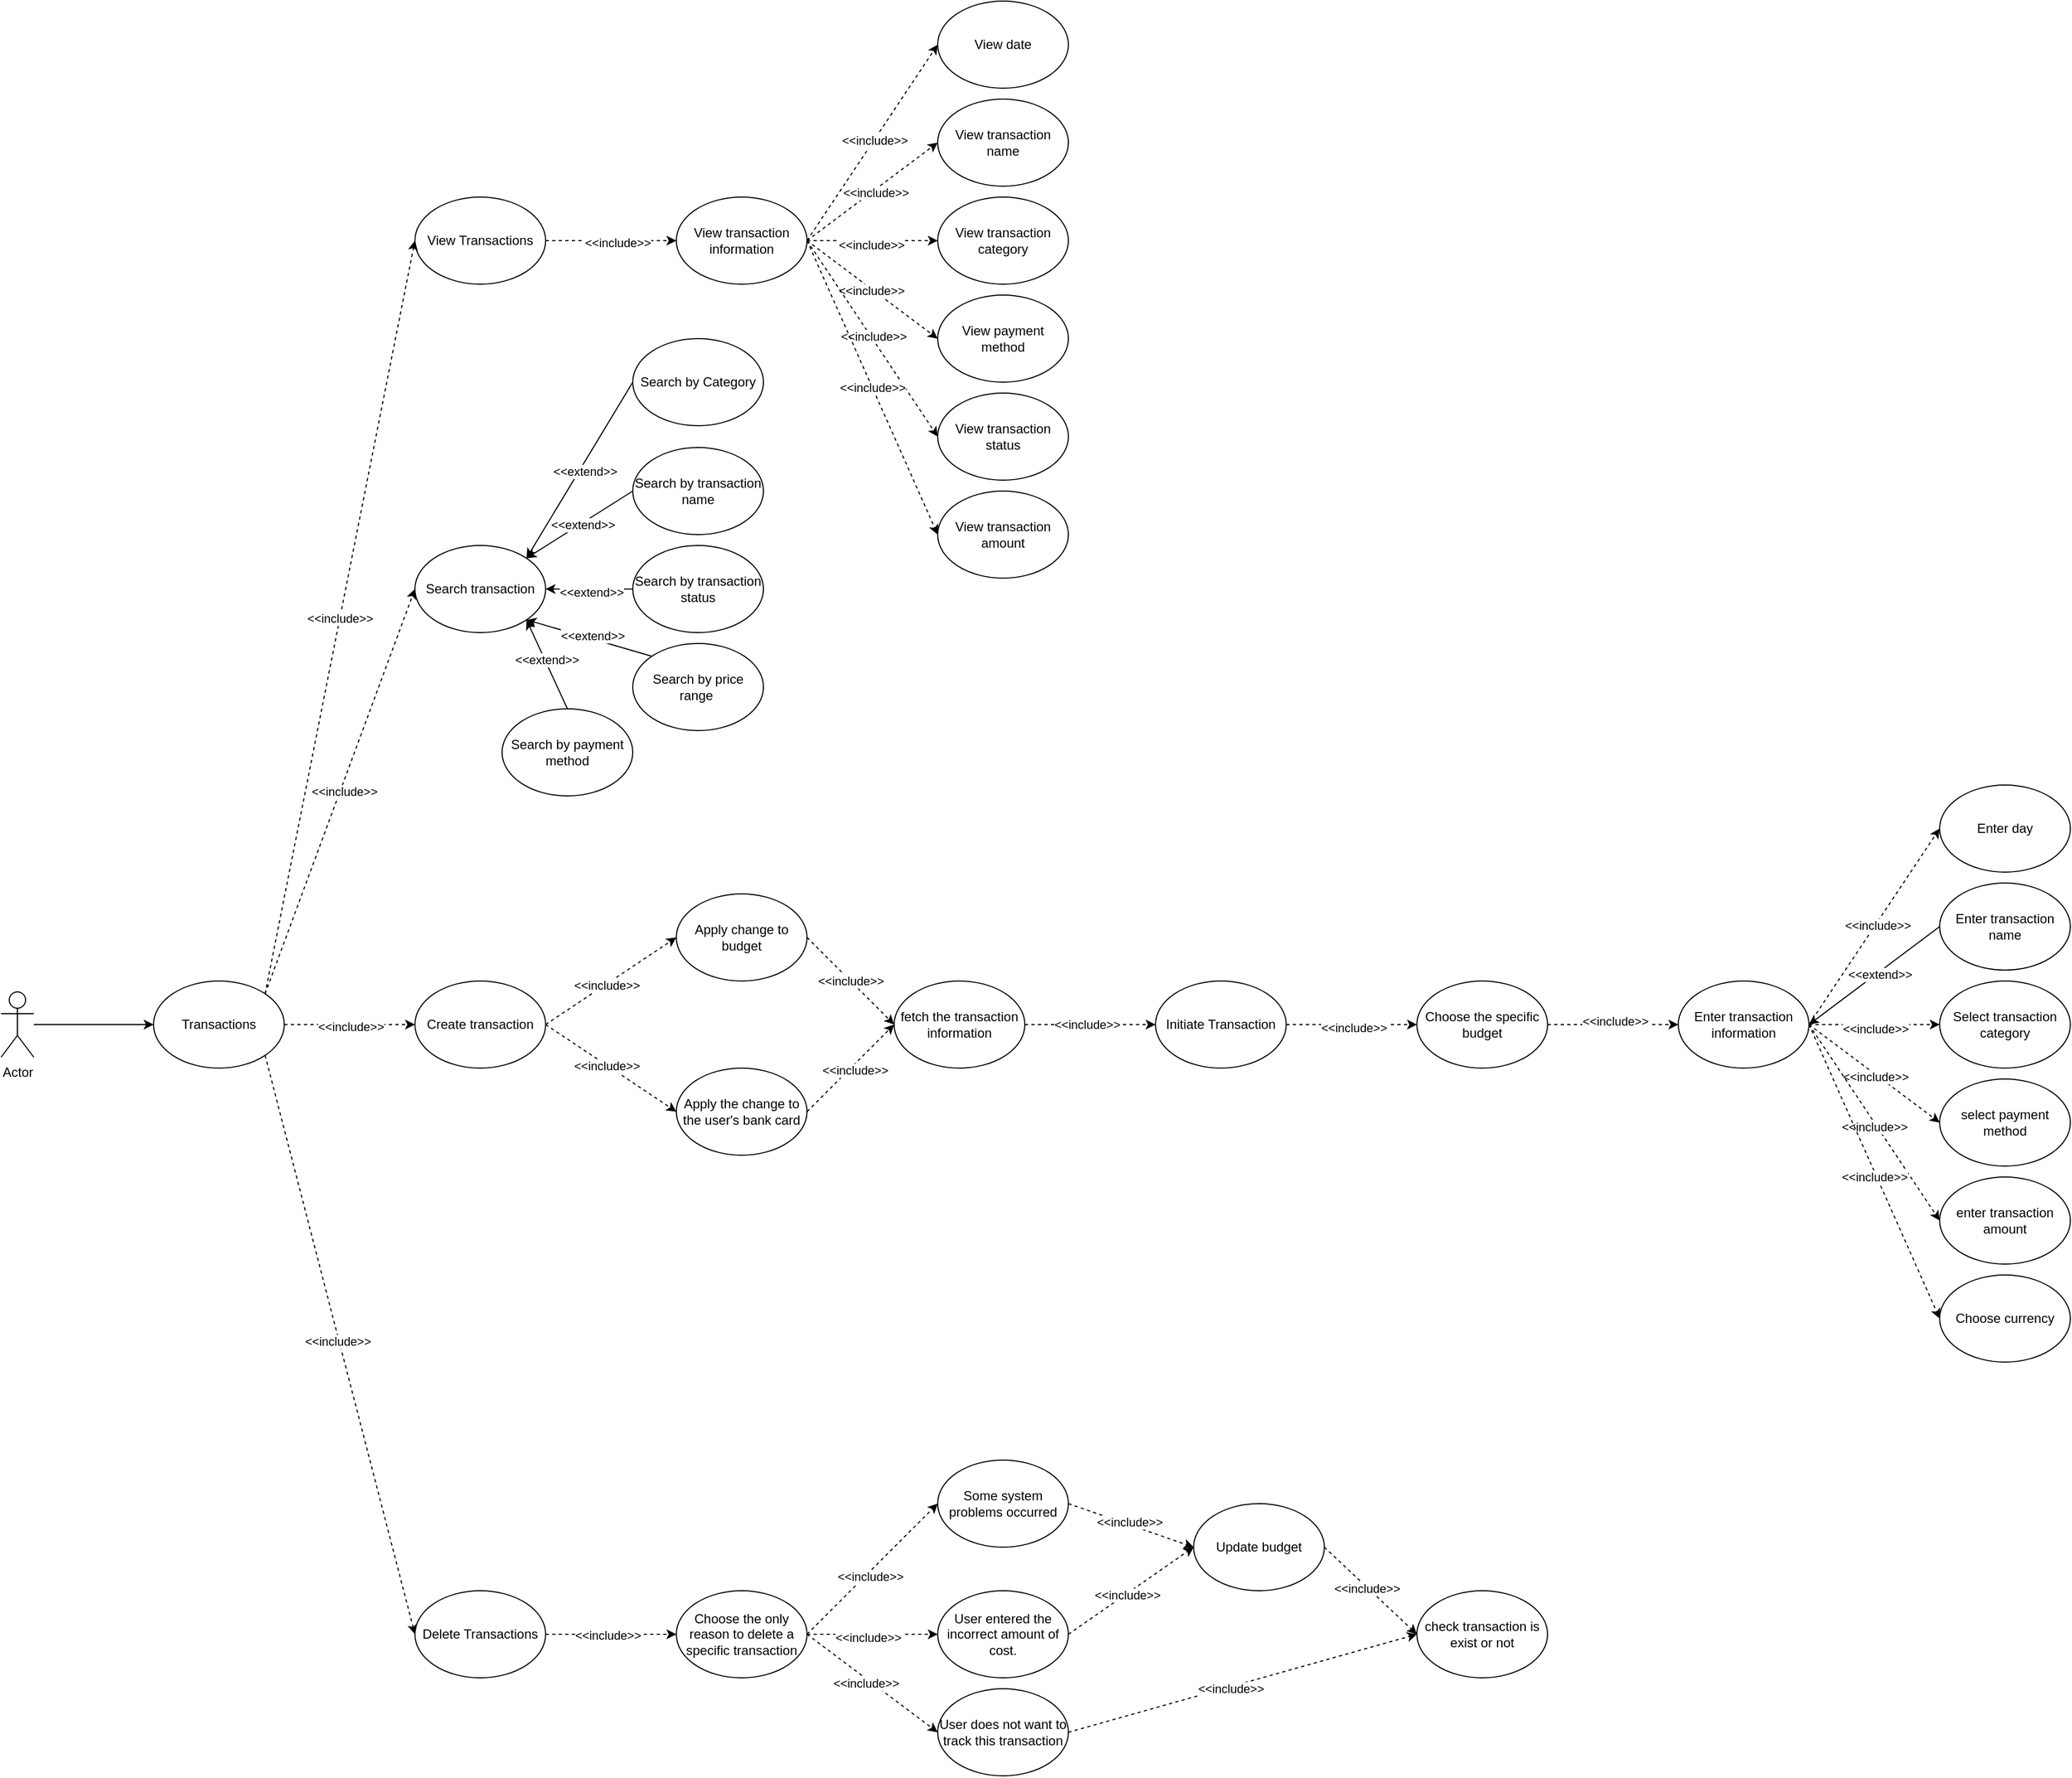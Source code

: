 <mxfile version="26.2.8">
  <diagram name="Page-1" id="I63eQs1ZGegEmC_DcIR5">
    <mxGraphModel dx="2960" dy="2631" grid="1" gridSize="10" guides="1" tooltips="1" connect="1" arrows="1" fold="1" page="1" pageScale="1" pageWidth="850" pageHeight="1100" math="0" shadow="0">
      <root>
        <mxCell id="0" />
        <mxCell id="1" parent="0" />
        <mxCell id="CD2pwI9OwR-Pnxx260fM-1" value="Actor" style="shape=umlActor;verticalLabelPosition=bottom;verticalAlign=top;html=1;outlineConnect=0;" vertex="1" parent="1">
          <mxGeometry x="60" y="570" width="30" height="60" as="geometry" />
        </mxCell>
        <mxCell id="CD2pwI9OwR-Pnxx260fM-124" style="edgeStyle=orthogonalEdgeStyle;rounded=0;orthogonalLoop=1;jettySize=auto;html=1;exitX=1;exitY=0.5;exitDx=0;exitDy=0;entryX=0;entryY=0.5;entryDx=0;entryDy=0;dashed=1;" edge="1" parent="1" source="CD2pwI9OwR-Pnxx260fM-2" target="CD2pwI9OwR-Pnxx260fM-122">
          <mxGeometry relative="1" as="geometry" />
        </mxCell>
        <mxCell id="CD2pwI9OwR-Pnxx260fM-125" value="&amp;lt;&amp;lt;include&amp;gt;&amp;gt;" style="edgeLabel;html=1;align=center;verticalAlign=middle;resizable=0;points=[];" vertex="1" connectable="0" parent="CD2pwI9OwR-Pnxx260fM-124">
          <mxGeometry x="0.009" y="-2" relative="1" as="geometry">
            <mxPoint as="offset" />
          </mxGeometry>
        </mxCell>
        <mxCell id="CD2pwI9OwR-Pnxx260fM-2" value="Transactions" style="ellipse;whiteSpace=wrap;html=1;" vertex="1" parent="1">
          <mxGeometry x="200" y="560" width="120" height="80" as="geometry" />
        </mxCell>
        <mxCell id="CD2pwI9OwR-Pnxx260fM-3" value="" style="endArrow=classic;html=1;rounded=0;entryX=0;entryY=0.5;entryDx=0;entryDy=0;" edge="1" parent="1" source="CD2pwI9OwR-Pnxx260fM-1" target="CD2pwI9OwR-Pnxx260fM-2">
          <mxGeometry width="50" height="50" relative="1" as="geometry">
            <mxPoint x="400" y="370" as="sourcePoint" />
            <mxPoint x="450" y="320" as="targetPoint" />
          </mxGeometry>
        </mxCell>
        <mxCell id="CD2pwI9OwR-Pnxx260fM-40" style="edgeStyle=orthogonalEdgeStyle;rounded=0;orthogonalLoop=1;jettySize=auto;html=1;exitX=1;exitY=0.5;exitDx=0;exitDy=0;dashed=1;entryX=0;entryY=0.5;entryDx=0;entryDy=0;" edge="1" parent="1" source="CD2pwI9OwR-Pnxx260fM-4" target="CD2pwI9OwR-Pnxx260fM-126">
          <mxGeometry relative="1" as="geometry">
            <mxPoint x="1360" y="600" as="targetPoint" />
          </mxGeometry>
        </mxCell>
        <mxCell id="CD2pwI9OwR-Pnxx260fM-41" value="&amp;lt;&amp;lt;include&amp;gt;&amp;gt;" style="edgeLabel;html=1;align=center;verticalAlign=middle;resizable=0;points=[];" vertex="1" connectable="0" parent="CD2pwI9OwR-Pnxx260fM-40">
          <mxGeometry x="0.023" y="-3" relative="1" as="geometry">
            <mxPoint as="offset" />
          </mxGeometry>
        </mxCell>
        <mxCell id="CD2pwI9OwR-Pnxx260fM-4" value="Initiate Transaction" style="ellipse;whiteSpace=wrap;html=1;" vertex="1" parent="1">
          <mxGeometry x="1120" y="560" width="120" height="80" as="geometry" />
        </mxCell>
        <mxCell id="CD2pwI9OwR-Pnxx260fM-14" style="edgeStyle=orthogonalEdgeStyle;rounded=0;orthogonalLoop=1;jettySize=auto;html=1;entryX=0;entryY=0.5;entryDx=0;entryDy=0;dashed=1;" edge="1" parent="1" source="CD2pwI9OwR-Pnxx260fM-5" target="CD2pwI9OwR-Pnxx260fM-13">
          <mxGeometry relative="1" as="geometry" />
        </mxCell>
        <mxCell id="CD2pwI9OwR-Pnxx260fM-15" value="&amp;lt;&amp;lt;include&amp;gt;&amp;gt;" style="edgeLabel;html=1;align=center;verticalAlign=middle;resizable=0;points=[];" vertex="1" connectable="0" parent="CD2pwI9OwR-Pnxx260fM-14">
          <mxGeometry x="0.09" y="-2" relative="1" as="geometry">
            <mxPoint as="offset" />
          </mxGeometry>
        </mxCell>
        <mxCell id="CD2pwI9OwR-Pnxx260fM-5" value="View Transactions" style="ellipse;whiteSpace=wrap;html=1;" vertex="1" parent="1">
          <mxGeometry x="440" y="-160" width="120" height="80" as="geometry" />
        </mxCell>
        <mxCell id="CD2pwI9OwR-Pnxx260fM-65" style="edgeStyle=orthogonalEdgeStyle;rounded=0;orthogonalLoop=1;jettySize=auto;html=1;exitX=1;exitY=0.5;exitDx=0;exitDy=0;entryX=0;entryY=0.5;entryDx=0;entryDy=0;dashed=1;" edge="1" parent="1" source="CD2pwI9OwR-Pnxx260fM-6" target="CD2pwI9OwR-Pnxx260fM-64">
          <mxGeometry relative="1" as="geometry" />
        </mxCell>
        <mxCell id="CD2pwI9OwR-Pnxx260fM-66" value="&amp;lt;&amp;lt;include&amp;gt;&amp;gt;" style="edgeLabel;html=1;align=center;verticalAlign=middle;resizable=0;points=[];" vertex="1" connectable="0" parent="CD2pwI9OwR-Pnxx260fM-65">
          <mxGeometry x="-0.047" y="-1" relative="1" as="geometry">
            <mxPoint as="offset" />
          </mxGeometry>
        </mxCell>
        <mxCell id="CD2pwI9OwR-Pnxx260fM-6" value="Delete Transactions" style="ellipse;whiteSpace=wrap;html=1;" vertex="1" parent="1">
          <mxGeometry x="440" y="1120" width="120" height="80" as="geometry" />
        </mxCell>
        <mxCell id="CD2pwI9OwR-Pnxx260fM-7" value="" style="endArrow=classic;html=1;rounded=0;exitX=1;exitY=0;exitDx=0;exitDy=0;entryX=0;entryY=0.5;entryDx=0;entryDy=0;dashed=1;" edge="1" parent="1" source="CD2pwI9OwR-Pnxx260fM-2" target="CD2pwI9OwR-Pnxx260fM-5">
          <mxGeometry width="50" height="50" relative="1" as="geometry">
            <mxPoint x="400" y="300" as="sourcePoint" />
            <mxPoint x="450" y="250" as="targetPoint" />
          </mxGeometry>
        </mxCell>
        <mxCell id="CD2pwI9OwR-Pnxx260fM-10" value="&amp;lt;&amp;lt;include&amp;gt;&amp;gt;" style="edgeLabel;html=1;align=center;verticalAlign=middle;resizable=0;points=[];" vertex="1" connectable="0" parent="CD2pwI9OwR-Pnxx260fM-7">
          <mxGeometry x="-0.003" relative="1" as="geometry">
            <mxPoint as="offset" />
          </mxGeometry>
        </mxCell>
        <mxCell id="CD2pwI9OwR-Pnxx260fM-9" value="" style="endArrow=classic;html=1;rounded=0;exitX=1;exitY=1;exitDx=0;exitDy=0;entryX=0;entryY=0.5;entryDx=0;entryDy=0;dashed=1;" edge="1" parent="1" source="CD2pwI9OwR-Pnxx260fM-2" target="CD2pwI9OwR-Pnxx260fM-6">
          <mxGeometry width="50" height="50" relative="1" as="geometry">
            <mxPoint x="400" y="300" as="sourcePoint" />
            <mxPoint x="450" y="250" as="targetPoint" />
          </mxGeometry>
        </mxCell>
        <mxCell id="CD2pwI9OwR-Pnxx260fM-12" value="&amp;lt;&amp;lt;include&amp;gt;&amp;gt;" style="edgeLabel;html=1;align=center;verticalAlign=middle;resizable=0;points=[];" vertex="1" connectable="0" parent="CD2pwI9OwR-Pnxx260fM-9">
          <mxGeometry x="-0.015" y="-1" relative="1" as="geometry">
            <mxPoint as="offset" />
          </mxGeometry>
        </mxCell>
        <mxCell id="CD2pwI9OwR-Pnxx260fM-13" value="View transaction information" style="ellipse;whiteSpace=wrap;html=1;" vertex="1" parent="1">
          <mxGeometry x="680" y="-160" width="120" height="80" as="geometry" />
        </mxCell>
        <mxCell id="CD2pwI9OwR-Pnxx260fM-16" value="View date" style="ellipse;whiteSpace=wrap;html=1;" vertex="1" parent="1">
          <mxGeometry x="920" y="-340" width="120" height="80" as="geometry" />
        </mxCell>
        <mxCell id="CD2pwI9OwR-Pnxx260fM-17" value="View transaction name" style="ellipse;whiteSpace=wrap;html=1;" vertex="1" parent="1">
          <mxGeometry x="920" y="-250" width="120" height="80" as="geometry" />
        </mxCell>
        <mxCell id="CD2pwI9OwR-Pnxx260fM-18" value="View transaction category" style="ellipse;whiteSpace=wrap;html=1;" vertex="1" parent="1">
          <mxGeometry x="920" y="-160" width="120" height="80" as="geometry" />
        </mxCell>
        <mxCell id="CD2pwI9OwR-Pnxx260fM-19" value="View payment method" style="ellipse;whiteSpace=wrap;html=1;" vertex="1" parent="1">
          <mxGeometry x="920" y="-70" width="120" height="80" as="geometry" />
        </mxCell>
        <mxCell id="CD2pwI9OwR-Pnxx260fM-20" value="View transaction status" style="ellipse;whiteSpace=wrap;html=1;" vertex="1" parent="1">
          <mxGeometry x="920" y="20" width="120" height="80" as="geometry" />
        </mxCell>
        <mxCell id="CD2pwI9OwR-Pnxx260fM-21" value="View transaction amount" style="ellipse;whiteSpace=wrap;html=1;" vertex="1" parent="1">
          <mxGeometry x="920" y="110" width="120" height="80" as="geometry" />
        </mxCell>
        <mxCell id="CD2pwI9OwR-Pnxx260fM-22" value="" style="endArrow=classic;html=1;rounded=0;exitX=1;exitY=0.5;exitDx=0;exitDy=0;entryX=0;entryY=0.5;entryDx=0;entryDy=0;dashed=1;" edge="1" parent="1" source="CD2pwI9OwR-Pnxx260fM-13" target="CD2pwI9OwR-Pnxx260fM-16">
          <mxGeometry width="50" height="50" relative="1" as="geometry">
            <mxPoint x="800" y="100" as="sourcePoint" />
            <mxPoint x="850" y="50" as="targetPoint" />
          </mxGeometry>
        </mxCell>
        <mxCell id="CD2pwI9OwR-Pnxx260fM-32" value="&amp;lt;&amp;lt;include&amp;gt;&amp;gt;" style="edgeLabel;html=1;align=center;verticalAlign=middle;resizable=0;points=[];" vertex="1" connectable="0" parent="CD2pwI9OwR-Pnxx260fM-22">
          <mxGeometry x="0.027" relative="1" as="geometry">
            <mxPoint as="offset" />
          </mxGeometry>
        </mxCell>
        <mxCell id="CD2pwI9OwR-Pnxx260fM-23" value="" style="endArrow=classic;html=1;rounded=0;exitX=1;exitY=0.5;exitDx=0;exitDy=0;entryX=0;entryY=0.5;entryDx=0;entryDy=0;dashed=1;" edge="1" parent="1" source="CD2pwI9OwR-Pnxx260fM-13" target="CD2pwI9OwR-Pnxx260fM-17">
          <mxGeometry width="50" height="50" relative="1" as="geometry">
            <mxPoint x="800" y="160" as="sourcePoint" />
            <mxPoint x="850" y="110" as="targetPoint" />
          </mxGeometry>
        </mxCell>
        <mxCell id="CD2pwI9OwR-Pnxx260fM-33" value="&amp;lt;&amp;lt;include&amp;gt;&amp;gt;" style="edgeLabel;html=1;align=center;verticalAlign=middle;resizable=0;points=[];" vertex="1" connectable="0" parent="CD2pwI9OwR-Pnxx260fM-23">
          <mxGeometry x="0.034" y="-3" relative="1" as="geometry">
            <mxPoint x="-1" as="offset" />
          </mxGeometry>
        </mxCell>
        <mxCell id="CD2pwI9OwR-Pnxx260fM-25" value="" style="endArrow=classic;html=1;rounded=0;exitX=1;exitY=0.5;exitDx=0;exitDy=0;entryX=0;entryY=0.5;entryDx=0;entryDy=0;dashed=1;" edge="1" parent="1" source="CD2pwI9OwR-Pnxx260fM-13" target="CD2pwI9OwR-Pnxx260fM-18">
          <mxGeometry width="50" height="50" relative="1" as="geometry">
            <mxPoint x="800" y="160" as="sourcePoint" />
            <mxPoint x="850" y="110" as="targetPoint" />
          </mxGeometry>
        </mxCell>
        <mxCell id="CD2pwI9OwR-Pnxx260fM-34" value="&amp;lt;&amp;lt;include&amp;gt;&amp;gt;" style="edgeLabel;html=1;align=center;verticalAlign=middle;resizable=0;points=[];" vertex="1" connectable="0" parent="CD2pwI9OwR-Pnxx260fM-25">
          <mxGeometry x="-0.023" y="-4" relative="1" as="geometry">
            <mxPoint as="offset" />
          </mxGeometry>
        </mxCell>
        <mxCell id="CD2pwI9OwR-Pnxx260fM-27" value="" style="endArrow=classic;html=1;rounded=0;exitX=1;exitY=0.5;exitDx=0;exitDy=0;entryX=0;entryY=0.5;entryDx=0;entryDy=0;dashed=1;" edge="1" parent="1" source="CD2pwI9OwR-Pnxx260fM-13" target="CD2pwI9OwR-Pnxx260fM-19">
          <mxGeometry width="50" height="50" relative="1" as="geometry">
            <mxPoint x="800" y="160" as="sourcePoint" />
            <mxPoint x="850" y="110" as="targetPoint" />
          </mxGeometry>
        </mxCell>
        <mxCell id="CD2pwI9OwR-Pnxx260fM-35" value="&amp;lt;&amp;lt;include&amp;gt;&amp;gt;" style="edgeLabel;html=1;align=center;verticalAlign=middle;resizable=0;points=[];" vertex="1" connectable="0" parent="CD2pwI9OwR-Pnxx260fM-27">
          <mxGeometry x="0.009" y="-2" relative="1" as="geometry">
            <mxPoint y="-1" as="offset" />
          </mxGeometry>
        </mxCell>
        <mxCell id="CD2pwI9OwR-Pnxx260fM-29" value="" style="endArrow=classic;html=1;rounded=0;exitX=1;exitY=0.5;exitDx=0;exitDy=0;entryX=0;entryY=0.5;entryDx=0;entryDy=0;dashed=1;" edge="1" parent="1" source="CD2pwI9OwR-Pnxx260fM-13" target="CD2pwI9OwR-Pnxx260fM-20">
          <mxGeometry width="50" height="50" relative="1" as="geometry">
            <mxPoint x="800" y="160" as="sourcePoint" />
            <mxPoint x="850" y="110" as="targetPoint" />
          </mxGeometry>
        </mxCell>
        <mxCell id="CD2pwI9OwR-Pnxx260fM-36" value="&amp;lt;&amp;lt;include&amp;gt;&amp;gt;" style="edgeLabel;html=1;align=center;verticalAlign=middle;resizable=0;points=[];" vertex="1" connectable="0" parent="CD2pwI9OwR-Pnxx260fM-29">
          <mxGeometry x="-0.015" y="2" relative="1" as="geometry">
            <mxPoint as="offset" />
          </mxGeometry>
        </mxCell>
        <mxCell id="CD2pwI9OwR-Pnxx260fM-31" value="" style="endArrow=classic;html=1;rounded=0;exitX=1;exitY=0.5;exitDx=0;exitDy=0;entryX=0;entryY=0.5;entryDx=0;entryDy=0;dashed=1;" edge="1" parent="1" source="CD2pwI9OwR-Pnxx260fM-13" target="CD2pwI9OwR-Pnxx260fM-21">
          <mxGeometry width="50" height="50" relative="1" as="geometry">
            <mxPoint x="800" y="160" as="sourcePoint" />
            <mxPoint x="850" y="110" as="targetPoint" />
          </mxGeometry>
        </mxCell>
        <mxCell id="CD2pwI9OwR-Pnxx260fM-37" value="&amp;lt;&amp;lt;include&amp;gt;&amp;gt;" style="edgeLabel;html=1;align=center;verticalAlign=middle;resizable=0;points=[];" vertex="1" connectable="0" parent="CD2pwI9OwR-Pnxx260fM-31">
          <mxGeometry x="-0.004" relative="1" as="geometry">
            <mxPoint as="offset" />
          </mxGeometry>
        </mxCell>
        <mxCell id="CD2pwI9OwR-Pnxx260fM-48" style="edgeStyle=orthogonalEdgeStyle;rounded=0;orthogonalLoop=1;jettySize=auto;html=1;exitX=1;exitY=0.5;exitDx=0;exitDy=0;entryX=0;entryY=0.5;entryDx=0;entryDy=0;dashed=1;" edge="1" parent="1" source="CD2pwI9OwR-Pnxx260fM-39" target="CD2pwI9OwR-Pnxx260fM-44">
          <mxGeometry relative="1" as="geometry" />
        </mxCell>
        <mxCell id="CD2pwI9OwR-Pnxx260fM-49" value="&amp;lt;&amp;lt;include&amp;gt;&amp;gt;" style="edgeLabel;html=1;align=center;verticalAlign=middle;resizable=0;points=[];" vertex="1" connectable="0" parent="CD2pwI9OwR-Pnxx260fM-48">
          <mxGeometry x="0.02" y="-4" relative="1" as="geometry">
            <mxPoint as="offset" />
          </mxGeometry>
        </mxCell>
        <mxCell id="CD2pwI9OwR-Pnxx260fM-39" value="Enter transaction information" style="ellipse;whiteSpace=wrap;html=1;" vertex="1" parent="1">
          <mxGeometry x="1600" y="560" width="120" height="80" as="geometry" />
        </mxCell>
        <mxCell id="CD2pwI9OwR-Pnxx260fM-42" value="Enter day" style="ellipse;whiteSpace=wrap;html=1;" vertex="1" parent="1">
          <mxGeometry x="1840" y="380" width="120" height="80" as="geometry" />
        </mxCell>
        <mxCell id="CD2pwI9OwR-Pnxx260fM-43" value="Enter transaction name" style="ellipse;whiteSpace=wrap;html=1;" vertex="1" parent="1">
          <mxGeometry x="1840" y="470" width="120" height="80" as="geometry" />
        </mxCell>
        <mxCell id="CD2pwI9OwR-Pnxx260fM-44" value="Select transaction category" style="ellipse;whiteSpace=wrap;html=1;" vertex="1" parent="1">
          <mxGeometry x="1840" y="560" width="120" height="80" as="geometry" />
        </mxCell>
        <mxCell id="CD2pwI9OwR-Pnxx260fM-45" value="select payment method" style="ellipse;whiteSpace=wrap;html=1;" vertex="1" parent="1">
          <mxGeometry x="1840" y="650" width="120" height="80" as="geometry" />
        </mxCell>
        <mxCell id="CD2pwI9OwR-Pnxx260fM-46" value="enter transaction amount" style="ellipse;whiteSpace=wrap;html=1;" vertex="1" parent="1">
          <mxGeometry x="1840" y="740" width="120" height="80" as="geometry" />
        </mxCell>
        <mxCell id="CD2pwI9OwR-Pnxx260fM-47" value="Choose currency" style="ellipse;whiteSpace=wrap;html=1;" vertex="1" parent="1">
          <mxGeometry x="1840" y="830" width="120" height="80" as="geometry" />
        </mxCell>
        <mxCell id="CD2pwI9OwR-Pnxx260fM-50" value="" style="endArrow=classic;html=1;rounded=0;exitX=1;exitY=0.5;exitDx=0;exitDy=0;entryX=0;entryY=0.5;entryDx=0;entryDy=0;dashed=1;" edge="1" parent="1" source="CD2pwI9OwR-Pnxx260fM-39" target="CD2pwI9OwR-Pnxx260fM-42">
          <mxGeometry width="50" height="50" relative="1" as="geometry">
            <mxPoint x="1490" y="580" as="sourcePoint" />
            <mxPoint x="1540" y="530" as="targetPoint" />
          </mxGeometry>
        </mxCell>
        <mxCell id="CD2pwI9OwR-Pnxx260fM-51" value="&amp;lt;&amp;lt;include&amp;gt;&amp;gt;" style="edgeLabel;html=1;align=center;verticalAlign=middle;resizable=0;points=[];" vertex="1" connectable="0" parent="CD2pwI9OwR-Pnxx260fM-50">
          <mxGeometry x="0.027" y="-2" relative="1" as="geometry">
            <mxPoint as="offset" />
          </mxGeometry>
        </mxCell>
        <mxCell id="CD2pwI9OwR-Pnxx260fM-55" value="" style="endArrow=classic;html=1;rounded=0;exitX=1;exitY=0.5;exitDx=0;exitDy=0;entryX=0;entryY=0.5;entryDx=0;entryDy=0;dashed=1;" edge="1" parent="1" source="CD2pwI9OwR-Pnxx260fM-39" target="CD2pwI9OwR-Pnxx260fM-45">
          <mxGeometry width="50" height="50" relative="1" as="geometry">
            <mxPoint x="1730" y="610" as="sourcePoint" />
            <mxPoint x="1850" y="430" as="targetPoint" />
          </mxGeometry>
        </mxCell>
        <mxCell id="CD2pwI9OwR-Pnxx260fM-56" value="&amp;lt;&amp;lt;include&amp;gt;&amp;gt;" style="edgeLabel;html=1;align=center;verticalAlign=middle;resizable=0;points=[];" vertex="1" connectable="0" parent="CD2pwI9OwR-Pnxx260fM-55">
          <mxGeometry x="0.027" y="-2" relative="1" as="geometry">
            <mxPoint as="offset" />
          </mxGeometry>
        </mxCell>
        <mxCell id="CD2pwI9OwR-Pnxx260fM-57" value="" style="endArrow=classic;html=1;rounded=0;exitX=1;exitY=0.5;exitDx=0;exitDy=0;entryX=0;entryY=0.5;entryDx=0;entryDy=0;dashed=1;" edge="1" parent="1" source="CD2pwI9OwR-Pnxx260fM-39" target="CD2pwI9OwR-Pnxx260fM-46">
          <mxGeometry width="50" height="50" relative="1" as="geometry">
            <mxPoint x="1630" y="610" as="sourcePoint" />
            <mxPoint x="1750" y="430" as="targetPoint" />
          </mxGeometry>
        </mxCell>
        <mxCell id="CD2pwI9OwR-Pnxx260fM-58" value="&amp;lt;&amp;lt;include&amp;gt;&amp;gt;" style="edgeLabel;html=1;align=center;verticalAlign=middle;resizable=0;points=[];" vertex="1" connectable="0" parent="CD2pwI9OwR-Pnxx260fM-57">
          <mxGeometry x="0.027" y="-2" relative="1" as="geometry">
            <mxPoint as="offset" />
          </mxGeometry>
        </mxCell>
        <mxCell id="CD2pwI9OwR-Pnxx260fM-59" value="" style="endArrow=classic;html=1;rounded=0;exitX=1;exitY=0.5;exitDx=0;exitDy=0;entryX=0;entryY=0.5;entryDx=0;entryDy=0;dashed=1;" edge="1" parent="1" source="CD2pwI9OwR-Pnxx260fM-39" target="CD2pwI9OwR-Pnxx260fM-47">
          <mxGeometry width="50" height="50" relative="1" as="geometry">
            <mxPoint x="1750" y="630" as="sourcePoint" />
            <mxPoint x="1870" y="450" as="targetPoint" />
          </mxGeometry>
        </mxCell>
        <mxCell id="CD2pwI9OwR-Pnxx260fM-60" value="&amp;lt;&amp;lt;include&amp;gt;&amp;gt;" style="edgeLabel;html=1;align=center;verticalAlign=middle;resizable=0;points=[];" vertex="1" connectable="0" parent="CD2pwI9OwR-Pnxx260fM-59">
          <mxGeometry x="0.027" y="-2" relative="1" as="geometry">
            <mxPoint as="offset" />
          </mxGeometry>
        </mxCell>
        <mxCell id="CD2pwI9OwR-Pnxx260fM-62" value="" style="endArrow=classic;html=1;rounded=0;exitX=0;exitY=0.5;exitDx=0;exitDy=0;entryX=1;entryY=0.5;entryDx=0;entryDy=0;" edge="1" parent="1" source="CD2pwI9OwR-Pnxx260fM-43" target="CD2pwI9OwR-Pnxx260fM-39">
          <mxGeometry width="50" height="50" relative="1" as="geometry">
            <mxPoint x="1840" y="510" as="sourcePoint" />
            <mxPoint x="1540" y="620" as="targetPoint" />
          </mxGeometry>
        </mxCell>
        <mxCell id="CD2pwI9OwR-Pnxx260fM-63" value="&amp;lt;&amp;lt;extend&amp;gt;&amp;gt;" style="edgeLabel;html=1;align=center;verticalAlign=middle;resizable=0;points=[];" vertex="1" connectable="0" parent="CD2pwI9OwR-Pnxx260fM-62">
          <mxGeometry x="-0.067" y="2" relative="1" as="geometry">
            <mxPoint as="offset" />
          </mxGeometry>
        </mxCell>
        <mxCell id="CD2pwI9OwR-Pnxx260fM-64" value="&lt;font&gt;&lt;br&gt;&lt;/font&gt;&lt;p data-pm-slice=&quot;1 1 []&quot; style=&quot;&quot;&gt;&lt;font&gt;Choose the only reason to delete a specific transaction&lt;/font&gt;&lt;/p&gt;&lt;font&gt;&lt;br&gt;&lt;/font&gt;" style="ellipse;whiteSpace=wrap;html=1;" vertex="1" parent="1">
          <mxGeometry x="680" y="1120" width="120" height="80" as="geometry" />
        </mxCell>
        <mxCell id="CD2pwI9OwR-Pnxx260fM-67" value="Search transaction" style="ellipse;whiteSpace=wrap;html=1;" vertex="1" parent="1">
          <mxGeometry x="440" y="160" width="120" height="80" as="geometry" />
        </mxCell>
        <mxCell id="CD2pwI9OwR-Pnxx260fM-68" value="" style="endArrow=classic;html=1;rounded=0;exitX=1;exitY=0;exitDx=0;exitDy=0;entryX=0;entryY=0.5;entryDx=0;entryDy=0;dashed=1;" edge="1" parent="1" source="CD2pwI9OwR-Pnxx260fM-2" target="CD2pwI9OwR-Pnxx260fM-67">
          <mxGeometry width="50" height="50" relative="1" as="geometry">
            <mxPoint x="570" y="290" as="sourcePoint" />
            <mxPoint x="620" y="240" as="targetPoint" />
          </mxGeometry>
        </mxCell>
        <mxCell id="CD2pwI9OwR-Pnxx260fM-69" value="&amp;lt;&amp;lt;include&amp;gt;&amp;gt;" style="edgeLabel;html=1;align=center;verticalAlign=middle;resizable=0;points=[];" vertex="1" connectable="0" parent="CD2pwI9OwR-Pnxx260fM-68">
          <mxGeometry x="0.006" y="-3" relative="1" as="geometry">
            <mxPoint as="offset" />
          </mxGeometry>
        </mxCell>
        <mxCell id="CD2pwI9OwR-Pnxx260fM-70" value="Search by Category" style="ellipse;whiteSpace=wrap;html=1;" vertex="1" parent="1">
          <mxGeometry x="640" y="-30" width="120" height="80" as="geometry" />
        </mxCell>
        <mxCell id="CD2pwI9OwR-Pnxx260fM-71" value="Search by transaction name" style="ellipse;whiteSpace=wrap;html=1;" vertex="1" parent="1">
          <mxGeometry x="640" y="70" width="120" height="80" as="geometry" />
        </mxCell>
        <mxCell id="CD2pwI9OwR-Pnxx260fM-72" value="Search by price range&amp;nbsp;" style="ellipse;whiteSpace=wrap;html=1;" vertex="1" parent="1">
          <mxGeometry x="640" y="250" width="120" height="80" as="geometry" />
        </mxCell>
        <mxCell id="CD2pwI9OwR-Pnxx260fM-73" value="" style="endArrow=classic;html=1;rounded=0;exitX=0;exitY=0.5;exitDx=0;exitDy=0;entryX=1;entryY=0;entryDx=0;entryDy=0;" edge="1" parent="1" source="CD2pwI9OwR-Pnxx260fM-70" target="CD2pwI9OwR-Pnxx260fM-67">
          <mxGeometry width="50" height="50" relative="1" as="geometry">
            <mxPoint x="570" y="220" as="sourcePoint" />
            <mxPoint x="620" y="170" as="targetPoint" />
          </mxGeometry>
        </mxCell>
        <mxCell id="CD2pwI9OwR-Pnxx260fM-76" value="&amp;lt;&amp;lt;extend&amp;gt;&amp;gt;" style="edgeLabel;html=1;align=center;verticalAlign=middle;resizable=0;points=[];" vertex="1" connectable="0" parent="CD2pwI9OwR-Pnxx260fM-73">
          <mxGeometry x="-0.013" y="5" relative="1" as="geometry">
            <mxPoint as="offset" />
          </mxGeometry>
        </mxCell>
        <mxCell id="CD2pwI9OwR-Pnxx260fM-74" value="" style="endArrow=classic;html=1;rounded=0;exitX=0;exitY=0.5;exitDx=0;exitDy=0;entryX=1;entryY=0;entryDx=0;entryDy=0;" edge="1" parent="1" source="CD2pwI9OwR-Pnxx260fM-71" target="CD2pwI9OwR-Pnxx260fM-67">
          <mxGeometry width="50" height="50" relative="1" as="geometry">
            <mxPoint x="620" y="240" as="sourcePoint" />
            <mxPoint x="550" y="210" as="targetPoint" />
          </mxGeometry>
        </mxCell>
        <mxCell id="CD2pwI9OwR-Pnxx260fM-77" value="&amp;lt;&amp;lt;extend&amp;gt;&amp;gt;" style="edgeLabel;html=1;align=center;verticalAlign=middle;resizable=0;points=[];" vertex="1" connectable="0" parent="CD2pwI9OwR-Pnxx260fM-74">
          <mxGeometry x="-0.035" y="1" relative="1" as="geometry">
            <mxPoint as="offset" />
          </mxGeometry>
        </mxCell>
        <mxCell id="CD2pwI9OwR-Pnxx260fM-75" value="" style="endArrow=classic;html=1;rounded=0;exitX=0;exitY=0;exitDx=0;exitDy=0;entryX=1;entryY=1;entryDx=0;entryDy=0;" edge="1" parent="1" source="CD2pwI9OwR-Pnxx260fM-72" target="CD2pwI9OwR-Pnxx260fM-67">
          <mxGeometry width="50" height="50" relative="1" as="geometry">
            <mxPoint x="570" y="220" as="sourcePoint" />
            <mxPoint x="620" y="170" as="targetPoint" />
            <Array as="points" />
          </mxGeometry>
        </mxCell>
        <mxCell id="CD2pwI9OwR-Pnxx260fM-78" value="&amp;lt;&amp;lt;extend&amp;gt;&amp;gt;" style="edgeLabel;html=1;align=center;verticalAlign=middle;resizable=0;points=[];" vertex="1" connectable="0" parent="CD2pwI9OwR-Pnxx260fM-75">
          <mxGeometry x="-0.038" y="-3" relative="1" as="geometry">
            <mxPoint as="offset" />
          </mxGeometry>
        </mxCell>
        <mxCell id="CD2pwI9OwR-Pnxx260fM-80" style="edgeStyle=orthogonalEdgeStyle;rounded=0;orthogonalLoop=1;jettySize=auto;html=1;exitX=0;exitY=0.5;exitDx=0;exitDy=0;entryX=1;entryY=0.5;entryDx=0;entryDy=0;" edge="1" parent="1" source="CD2pwI9OwR-Pnxx260fM-79" target="CD2pwI9OwR-Pnxx260fM-67">
          <mxGeometry relative="1" as="geometry" />
        </mxCell>
        <mxCell id="CD2pwI9OwR-Pnxx260fM-81" value="&amp;lt;&amp;lt;extend&amp;gt;&amp;gt;" style="edgeLabel;html=1;align=center;verticalAlign=middle;resizable=0;points=[];" vertex="1" connectable="0" parent="CD2pwI9OwR-Pnxx260fM-80">
          <mxGeometry x="-0.035" y="3" relative="1" as="geometry">
            <mxPoint as="offset" />
          </mxGeometry>
        </mxCell>
        <mxCell id="CD2pwI9OwR-Pnxx260fM-79" value="Search by transaction status" style="ellipse;whiteSpace=wrap;html=1;" vertex="1" parent="1">
          <mxGeometry x="640" y="160" width="120" height="80" as="geometry" />
        </mxCell>
        <mxCell id="CD2pwI9OwR-Pnxx260fM-82" value="Search by payment method" style="ellipse;whiteSpace=wrap;html=1;" vertex="1" parent="1">
          <mxGeometry x="520" y="310" width="120" height="80" as="geometry" />
        </mxCell>
        <mxCell id="CD2pwI9OwR-Pnxx260fM-83" value="" style="endArrow=classic;html=1;rounded=0;exitX=0.5;exitY=0;exitDx=0;exitDy=0;entryX=1;entryY=1;entryDx=0;entryDy=0;" edge="1" parent="1" source="CD2pwI9OwR-Pnxx260fM-82" target="CD2pwI9OwR-Pnxx260fM-67">
          <mxGeometry width="50" height="50" relative="1" as="geometry">
            <mxPoint x="570" y="220" as="sourcePoint" />
            <mxPoint x="620" y="170" as="targetPoint" />
          </mxGeometry>
        </mxCell>
        <mxCell id="CD2pwI9OwR-Pnxx260fM-84" value="&amp;lt;&amp;lt;extend&amp;gt;&amp;gt;" style="edgeLabel;html=1;align=center;verticalAlign=middle;resizable=0;points=[];" vertex="1" connectable="0" parent="CD2pwI9OwR-Pnxx260fM-83">
          <mxGeometry x="0.091" y="-1" relative="1" as="geometry">
            <mxPoint as="offset" />
          </mxGeometry>
        </mxCell>
        <mxCell id="CD2pwI9OwR-Pnxx260fM-86" value="Apply change to budget" style="ellipse;whiteSpace=wrap;html=1;" vertex="1" parent="1">
          <mxGeometry x="680" y="480" width="120" height="80" as="geometry" />
        </mxCell>
        <mxCell id="CD2pwI9OwR-Pnxx260fM-87" value="Apply the change to the user&#39;s bank card" style="ellipse;whiteSpace=wrap;html=1;" vertex="1" parent="1">
          <mxGeometry x="680" y="640" width="120" height="80" as="geometry" />
        </mxCell>
        <mxCell id="CD2pwI9OwR-Pnxx260fM-88" value="" style="endArrow=classic;html=1;rounded=0;exitX=1;exitY=0.5;exitDx=0;exitDy=0;entryX=0;entryY=0.5;entryDx=0;entryDy=0;dashed=1;" edge="1" parent="1" source="CD2pwI9OwR-Pnxx260fM-122" target="CD2pwI9OwR-Pnxx260fM-86">
          <mxGeometry width="50" height="50" relative="1" as="geometry">
            <mxPoint x="560" y="600" as="sourcePoint" />
            <mxPoint x="740" y="550" as="targetPoint" />
          </mxGeometry>
        </mxCell>
        <mxCell id="CD2pwI9OwR-Pnxx260fM-89" value="&amp;lt;&amp;lt;include&amp;gt;&amp;gt;" style="edgeLabel;html=1;align=center;verticalAlign=middle;resizable=0;points=[];" vertex="1" connectable="0" parent="CD2pwI9OwR-Pnxx260fM-88">
          <mxGeometry x="-0.075" relative="1" as="geometry">
            <mxPoint y="1" as="offset" />
          </mxGeometry>
        </mxCell>
        <mxCell id="CD2pwI9OwR-Pnxx260fM-90" value="" style="endArrow=classic;html=1;rounded=0;exitX=1;exitY=0.5;exitDx=0;exitDy=0;entryX=0;entryY=0.5;entryDx=0;entryDy=0;dashed=1;" edge="1" parent="1" source="CD2pwI9OwR-Pnxx260fM-122" target="CD2pwI9OwR-Pnxx260fM-87">
          <mxGeometry width="50" height="50" relative="1" as="geometry">
            <mxPoint x="560" y="600" as="sourcePoint" />
            <mxPoint x="690" y="530" as="targetPoint" />
          </mxGeometry>
        </mxCell>
        <mxCell id="CD2pwI9OwR-Pnxx260fM-91" value="&amp;lt;&amp;lt;include&amp;gt;&amp;gt;" style="edgeLabel;html=1;align=center;verticalAlign=middle;resizable=0;points=[];" vertex="1" connectable="0" parent="CD2pwI9OwR-Pnxx260fM-90">
          <mxGeometry x="-0.075" relative="1" as="geometry">
            <mxPoint y="1" as="offset" />
          </mxGeometry>
        </mxCell>
        <mxCell id="CD2pwI9OwR-Pnxx260fM-97" style="edgeStyle=orthogonalEdgeStyle;rounded=0;orthogonalLoop=1;jettySize=auto;html=1;exitX=1;exitY=0.5;exitDx=0;exitDy=0;entryX=0;entryY=0.5;entryDx=0;entryDy=0;dashed=1;" edge="1" parent="1" source="CD2pwI9OwR-Pnxx260fM-92" target="CD2pwI9OwR-Pnxx260fM-4">
          <mxGeometry relative="1" as="geometry" />
        </mxCell>
        <mxCell id="CD2pwI9OwR-Pnxx260fM-98" value="&amp;lt;&amp;lt;include&amp;gt;&amp;gt;" style="edgeLabel;html=1;align=center;verticalAlign=middle;resizable=0;points=[];" vertex="1" connectable="0" parent="CD2pwI9OwR-Pnxx260fM-97">
          <mxGeometry x="-0.06" relative="1" as="geometry">
            <mxPoint as="offset" />
          </mxGeometry>
        </mxCell>
        <mxCell id="CD2pwI9OwR-Pnxx260fM-92" value="&lt;p data-pm-slice=&quot;0 0 []&quot; style=&quot;&quot;&gt;&lt;font&gt;fetch the transaction information&lt;/font&gt;&lt;/p&gt;" style="ellipse;whiteSpace=wrap;html=1;" vertex="1" parent="1">
          <mxGeometry x="880" y="560" width="120" height="80" as="geometry" />
        </mxCell>
        <mxCell id="CD2pwI9OwR-Pnxx260fM-93" value="" style="endArrow=classic;html=1;rounded=0;exitX=1;exitY=0.5;exitDx=0;exitDy=0;entryX=0;entryY=0.5;entryDx=0;entryDy=0;dashed=1;" edge="1" parent="1" source="CD2pwI9OwR-Pnxx260fM-86" target="CD2pwI9OwR-Pnxx260fM-92">
          <mxGeometry width="50" height="50" relative="1" as="geometry">
            <mxPoint x="950" y="600" as="sourcePoint" />
            <mxPoint x="1000" y="550" as="targetPoint" />
          </mxGeometry>
        </mxCell>
        <mxCell id="CD2pwI9OwR-Pnxx260fM-94" value="&amp;lt;&amp;lt;include&amp;gt;&amp;gt;" style="edgeLabel;html=1;align=center;verticalAlign=middle;resizable=0;points=[];" vertex="1" connectable="0" parent="CD2pwI9OwR-Pnxx260fM-93">
          <mxGeometry x="-0.013" relative="1" as="geometry">
            <mxPoint as="offset" />
          </mxGeometry>
        </mxCell>
        <mxCell id="CD2pwI9OwR-Pnxx260fM-95" value="" style="endArrow=classic;html=1;rounded=0;exitX=1;exitY=0.5;exitDx=0;exitDy=0;entryX=0;entryY=0.5;entryDx=0;entryDy=0;dashed=1;" edge="1" parent="1" source="CD2pwI9OwR-Pnxx260fM-87" target="CD2pwI9OwR-Pnxx260fM-92">
          <mxGeometry width="50" height="50" relative="1" as="geometry">
            <mxPoint x="950" y="600" as="sourcePoint" />
            <mxPoint x="1000" y="550" as="targetPoint" />
          </mxGeometry>
        </mxCell>
        <mxCell id="CD2pwI9OwR-Pnxx260fM-96" value="&amp;lt;&amp;lt;include&amp;gt;&amp;gt;" style="edgeLabel;html=1;align=center;verticalAlign=middle;resizable=0;points=[];" vertex="1" connectable="0" parent="CD2pwI9OwR-Pnxx260fM-95">
          <mxGeometry x="0.015" y="-4" relative="1" as="geometry">
            <mxPoint as="offset" />
          </mxGeometry>
        </mxCell>
        <mxCell id="CD2pwI9OwR-Pnxx260fM-99" value="&lt;p data-pm-slice=&quot;0 0 []&quot; style=&quot;&quot;&gt;&lt;font&gt;Some system problems occurred&lt;/font&gt;&lt;/p&gt;" style="ellipse;whiteSpace=wrap;html=1;" vertex="1" parent="1">
          <mxGeometry x="920" y="1000" width="120" height="80" as="geometry" />
        </mxCell>
        <mxCell id="CD2pwI9OwR-Pnxx260fM-100" value="User entered the incorrect amount of cost." style="ellipse;whiteSpace=wrap;html=1;" vertex="1" parent="1">
          <mxGeometry x="920" y="1120" width="120" height="80" as="geometry" />
        </mxCell>
        <mxCell id="CD2pwI9OwR-Pnxx260fM-101" value="&lt;font&gt;&lt;br&gt;&lt;/font&gt;&lt;p data-pm-slice=&quot;0 0 []&quot; style=&quot;&quot;&gt;&lt;font&gt;User does not want to track this transaction&lt;/font&gt;&lt;/p&gt;&lt;font&gt;&lt;br&gt;&lt;/font&gt;" style="ellipse;whiteSpace=wrap;html=1;" vertex="1" parent="1">
          <mxGeometry x="920" y="1210" width="120" height="80" as="geometry" />
        </mxCell>
        <mxCell id="CD2pwI9OwR-Pnxx260fM-103" value="" style="endArrow=classic;html=1;rounded=0;exitX=1;exitY=0.5;exitDx=0;exitDy=0;entryX=0;entryY=0.5;entryDx=0;entryDy=0;dashed=1;" edge="1" parent="1" source="CD2pwI9OwR-Pnxx260fM-64" target="CD2pwI9OwR-Pnxx260fM-99">
          <mxGeometry width="50" height="50" relative="1" as="geometry">
            <mxPoint x="920" y="1080" as="sourcePoint" />
            <mxPoint x="970" y="1030" as="targetPoint" />
          </mxGeometry>
        </mxCell>
        <mxCell id="CD2pwI9OwR-Pnxx260fM-104" value="&amp;lt;&amp;lt;include&amp;gt;&amp;gt;" style="edgeLabel;html=1;align=center;verticalAlign=middle;resizable=0;points=[];" vertex="1" connectable="0" parent="CD2pwI9OwR-Pnxx260fM-103">
          <mxGeometry x="-0.07" y="-3" relative="1" as="geometry">
            <mxPoint as="offset" />
          </mxGeometry>
        </mxCell>
        <mxCell id="CD2pwI9OwR-Pnxx260fM-105" value="" style="endArrow=classic;html=1;rounded=0;exitX=1;exitY=0.5;exitDx=0;exitDy=0;entryX=0;entryY=0.5;entryDx=0;entryDy=0;dashed=1;" edge="1" parent="1" source="CD2pwI9OwR-Pnxx260fM-64" target="CD2pwI9OwR-Pnxx260fM-100">
          <mxGeometry width="50" height="50" relative="1" as="geometry">
            <mxPoint x="820" y="1090" as="sourcePoint" />
            <mxPoint x="930" y="970" as="targetPoint" />
          </mxGeometry>
        </mxCell>
        <mxCell id="CD2pwI9OwR-Pnxx260fM-106" value="&amp;lt;&amp;lt;include&amp;gt;&amp;gt;" style="edgeLabel;html=1;align=center;verticalAlign=middle;resizable=0;points=[];" vertex="1" connectable="0" parent="CD2pwI9OwR-Pnxx260fM-105">
          <mxGeometry x="-0.07" y="-3" relative="1" as="geometry">
            <mxPoint as="offset" />
          </mxGeometry>
        </mxCell>
        <mxCell id="CD2pwI9OwR-Pnxx260fM-107" value="" style="endArrow=classic;html=1;rounded=0;exitX=1;exitY=0.5;exitDx=0;exitDy=0;entryX=0;entryY=0.5;entryDx=0;entryDy=0;dashed=1;" edge="1" parent="1" source="CD2pwI9OwR-Pnxx260fM-64" target="CD2pwI9OwR-Pnxx260fM-101">
          <mxGeometry width="50" height="50" relative="1" as="geometry">
            <mxPoint x="830" y="1100" as="sourcePoint" />
            <mxPoint x="940" y="980" as="targetPoint" />
          </mxGeometry>
        </mxCell>
        <mxCell id="CD2pwI9OwR-Pnxx260fM-108" value="&amp;lt;&amp;lt;include&amp;gt;&amp;gt;" style="edgeLabel;html=1;align=center;verticalAlign=middle;resizable=0;points=[];" vertex="1" connectable="0" parent="CD2pwI9OwR-Pnxx260fM-107">
          <mxGeometry x="-0.07" y="-3" relative="1" as="geometry">
            <mxPoint as="offset" />
          </mxGeometry>
        </mxCell>
        <mxCell id="CD2pwI9OwR-Pnxx260fM-109" value="check transaction is exist or not" style="ellipse;whiteSpace=wrap;html=1;" vertex="1" parent="1">
          <mxGeometry x="1360" y="1120" width="120" height="80" as="geometry" />
        </mxCell>
        <mxCell id="CD2pwI9OwR-Pnxx260fM-110" value="" style="endArrow=classic;html=1;rounded=0;exitX=1;exitY=0.5;exitDx=0;exitDy=0;entryX=0;entryY=0.5;entryDx=0;entryDy=0;dashed=1;" edge="1" parent="1" source="CD2pwI9OwR-Pnxx260fM-99" target="CD2pwI9OwR-Pnxx260fM-119">
          <mxGeometry width="50" height="50" relative="1" as="geometry">
            <mxPoint x="970" y="1210" as="sourcePoint" />
            <mxPoint x="1020" y="1160" as="targetPoint" />
          </mxGeometry>
        </mxCell>
        <mxCell id="CD2pwI9OwR-Pnxx260fM-114" value="&amp;lt;&amp;lt;include&amp;gt;&amp;gt;" style="edgeLabel;html=1;align=center;verticalAlign=middle;resizable=0;points=[];" vertex="1" connectable="0" parent="CD2pwI9OwR-Pnxx260fM-110">
          <mxGeometry x="-0.046" y="2" relative="1" as="geometry">
            <mxPoint as="offset" />
          </mxGeometry>
        </mxCell>
        <mxCell id="CD2pwI9OwR-Pnxx260fM-111" value="" style="endArrow=classic;html=1;rounded=0;exitX=1;exitY=0.5;exitDx=0;exitDy=0;entryX=0;entryY=0.5;entryDx=0;entryDy=0;dashed=1;" edge="1" parent="1" source="CD2pwI9OwR-Pnxx260fM-100" target="CD2pwI9OwR-Pnxx260fM-119">
          <mxGeometry width="50" height="50" relative="1" as="geometry">
            <mxPoint x="1050" y="1080" as="sourcePoint" />
            <mxPoint x="1165" y="1170" as="targetPoint" />
          </mxGeometry>
        </mxCell>
        <mxCell id="CD2pwI9OwR-Pnxx260fM-115" value="&amp;lt;&amp;lt;include&amp;gt;&amp;gt;" style="edgeLabel;html=1;align=center;verticalAlign=middle;resizable=0;points=[];" vertex="1" connectable="0" parent="CD2pwI9OwR-Pnxx260fM-111">
          <mxGeometry x="-0.072" y="-1" relative="1" as="geometry">
            <mxPoint as="offset" />
          </mxGeometry>
        </mxCell>
        <mxCell id="CD2pwI9OwR-Pnxx260fM-116" value="" style="endArrow=classic;html=1;rounded=0;entryX=0;entryY=0.5;entryDx=0;entryDy=0;dashed=1;exitX=1;exitY=0.5;exitDx=0;exitDy=0;" edge="1" parent="1" source="CD2pwI9OwR-Pnxx260fM-101" target="CD2pwI9OwR-Pnxx260fM-109">
          <mxGeometry width="50" height="50" relative="1" as="geometry">
            <mxPoint x="1050" y="1170" as="sourcePoint" />
            <mxPoint x="1165" y="1170" as="targetPoint" />
          </mxGeometry>
        </mxCell>
        <mxCell id="CD2pwI9OwR-Pnxx260fM-117" value="&amp;lt;&amp;lt;include&amp;gt;&amp;gt;" style="edgeLabel;html=1;align=center;verticalAlign=middle;resizable=0;points=[];" vertex="1" connectable="0" parent="CD2pwI9OwR-Pnxx260fM-116">
          <mxGeometry x="-0.072" y="-1" relative="1" as="geometry">
            <mxPoint as="offset" />
          </mxGeometry>
        </mxCell>
        <mxCell id="CD2pwI9OwR-Pnxx260fM-119" value="Update budget" style="ellipse;whiteSpace=wrap;html=1;" vertex="1" parent="1">
          <mxGeometry x="1155" y="1040" width="120" height="80" as="geometry" />
        </mxCell>
        <mxCell id="CD2pwI9OwR-Pnxx260fM-120" value="" style="endArrow=classic;html=1;rounded=0;exitX=1;exitY=0.5;exitDx=0;exitDy=0;entryX=0;entryY=0.5;entryDx=0;entryDy=0;dashed=1;" edge="1" parent="1" source="CD2pwI9OwR-Pnxx260fM-119" target="CD2pwI9OwR-Pnxx260fM-109">
          <mxGeometry width="50" height="50" relative="1" as="geometry">
            <mxPoint x="1050" y="1170" as="sourcePoint" />
            <mxPoint x="1165" y="1090" as="targetPoint" />
          </mxGeometry>
        </mxCell>
        <mxCell id="CD2pwI9OwR-Pnxx260fM-121" value="&amp;lt;&amp;lt;include&amp;gt;&amp;gt;" style="edgeLabel;html=1;align=center;verticalAlign=middle;resizable=0;points=[];" vertex="1" connectable="0" parent="CD2pwI9OwR-Pnxx260fM-120">
          <mxGeometry x="-0.072" y="-1" relative="1" as="geometry">
            <mxPoint as="offset" />
          </mxGeometry>
        </mxCell>
        <mxCell id="CD2pwI9OwR-Pnxx260fM-122" value="Create transaction" style="ellipse;whiteSpace=wrap;html=1;" vertex="1" parent="1">
          <mxGeometry x="440" y="560" width="120" height="80" as="geometry" />
        </mxCell>
        <mxCell id="CD2pwI9OwR-Pnxx260fM-127" style="edgeStyle=orthogonalEdgeStyle;rounded=0;orthogonalLoop=1;jettySize=auto;html=1;exitX=1;exitY=0.5;exitDx=0;exitDy=0;entryX=0;entryY=0.5;entryDx=0;entryDy=0;dashed=1;" edge="1" parent="1" source="CD2pwI9OwR-Pnxx260fM-126" target="CD2pwI9OwR-Pnxx260fM-39">
          <mxGeometry relative="1" as="geometry" />
        </mxCell>
        <mxCell id="CD2pwI9OwR-Pnxx260fM-128" value="&amp;lt;&amp;lt;include&amp;gt;&amp;gt;" style="edgeLabel;html=1;align=center;verticalAlign=middle;resizable=0;points=[];" vertex="1" connectable="0" parent="CD2pwI9OwR-Pnxx260fM-127">
          <mxGeometry x="0.031" y="3" relative="1" as="geometry">
            <mxPoint as="offset" />
          </mxGeometry>
        </mxCell>
        <mxCell id="CD2pwI9OwR-Pnxx260fM-126" value="Choose the specific budget" style="ellipse;whiteSpace=wrap;html=1;" vertex="1" parent="1">
          <mxGeometry x="1360" y="560" width="120" height="80" as="geometry" />
        </mxCell>
      </root>
    </mxGraphModel>
  </diagram>
</mxfile>
